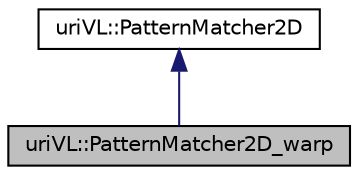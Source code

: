 digraph "uriVL::PatternMatcher2D_warp"
{
  edge [fontname="Helvetica",fontsize="10",labelfontname="Helvetica",labelfontsize="10"];
  node [fontname="Helvetica",fontsize="10",shape=record];
  Node1 [label="uriVL::PatternMatcher2D_warp",height=0.2,width=0.4,color="black", fillcolor="grey75", style="filled", fontcolor="black"];
  Node2 -> Node1 [dir="back",color="midnightblue",fontsize="10",style="solid",fontname="Helvetica"];
  Node2 [label="uriVL::PatternMatcher2D",height=0.2,width=0.4,color="black", fillcolor="white", style="filled",URL="$classuriVL_1_1PatternMatcher2D.html",tooltip="Parent class for all 2D pattern matchers. "];
}
